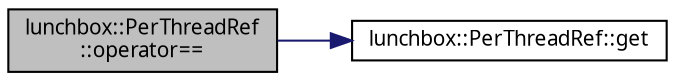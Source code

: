 digraph "lunchbox::PerThreadRef::operator=="
{
  edge [fontname="Sans",fontsize="10",labelfontname="Sans",labelfontsize="10"];
  node [fontname="Sans",fontsize="10",shape=record];
  rankdir="LR";
  Node1 [label="lunchbox::PerThreadRef\l::operator==",height=0.2,width=0.4,color="black", fillcolor="grey75", style="filled" fontcolor="black"];
  Node1 -> Node2 [color="midnightblue",fontsize="10",style="solid",fontname="Sans"];
  Node2 [label="lunchbox::PerThreadRef::get",height=0.2,width=0.4,color="black", fillcolor="white", style="filled",URL="$classlunchbox_1_1_per_thread_ref.html#a65c7a600e5788ed02289424df1906f59"];
}
